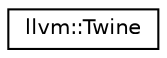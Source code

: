 digraph "Graphical Class Hierarchy"
{
  edge [fontname="Helvetica",fontsize="10",labelfontname="Helvetica",labelfontsize="10"];
  node [fontname="Helvetica",fontsize="10",shape=record];
  rankdir="LR";
  Node1 [label="llvm::Twine",height=0.2,width=0.4,color="black", fillcolor="white", style="filled",URL="$classllvm_1_1Twine.html",tooltip="Twine - A lightweight data structure for efficiently representing the concatenation of temporary valu..."];
}
